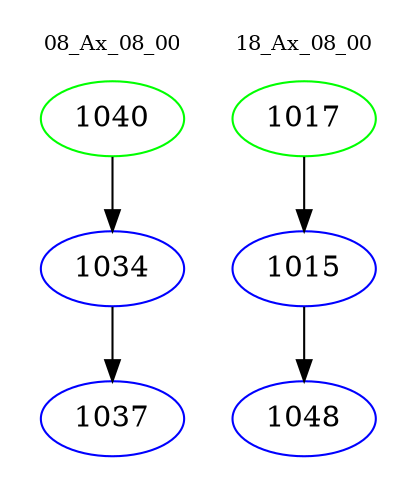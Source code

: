digraph{
subgraph cluster_0 {
color = white
label = "08_Ax_08_00";
fontsize=10;
T0_1040 [label="1040", color="green"]
T0_1040 -> T0_1034 [color="black"]
T0_1034 [label="1034", color="blue"]
T0_1034 -> T0_1037 [color="black"]
T0_1037 [label="1037", color="blue"]
}
subgraph cluster_1 {
color = white
label = "18_Ax_08_00";
fontsize=10;
T1_1017 [label="1017", color="green"]
T1_1017 -> T1_1015 [color="black"]
T1_1015 [label="1015", color="blue"]
T1_1015 -> T1_1048 [color="black"]
T1_1048 [label="1048", color="blue"]
}
}
